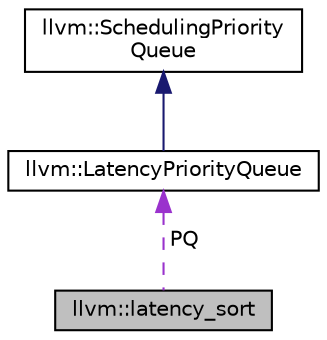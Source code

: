 digraph "llvm::latency_sort"
{
 // LATEX_PDF_SIZE
  bgcolor="transparent";
  edge [fontname="Helvetica",fontsize="10",labelfontname="Helvetica",labelfontsize="10"];
  node [fontname="Helvetica",fontsize="10",shape=record];
  Node1 [label="llvm::latency_sort",height=0.2,width=0.4,color="black", fillcolor="grey75", style="filled", fontcolor="black",tooltip="Sorting functions for the Available queue."];
  Node2 -> Node1 [dir="back",color="darkorchid3",fontsize="10",style="dashed",label=" PQ" ,fontname="Helvetica"];
  Node2 [label="llvm::LatencyPriorityQueue",height=0.2,width=0.4,color="black",URL="$classllvm_1_1LatencyPriorityQueue.html",tooltip=" "];
  Node3 -> Node2 [dir="back",color="midnightblue",fontsize="10",style="solid",fontname="Helvetica"];
  Node3 [label="llvm::SchedulingPriority\lQueue",height=0.2,width=0.4,color="black",URL="$classllvm_1_1SchedulingPriorityQueue.html",tooltip="This interface is used to plug different priorities computation algorithms into the list scheduler."];
}
